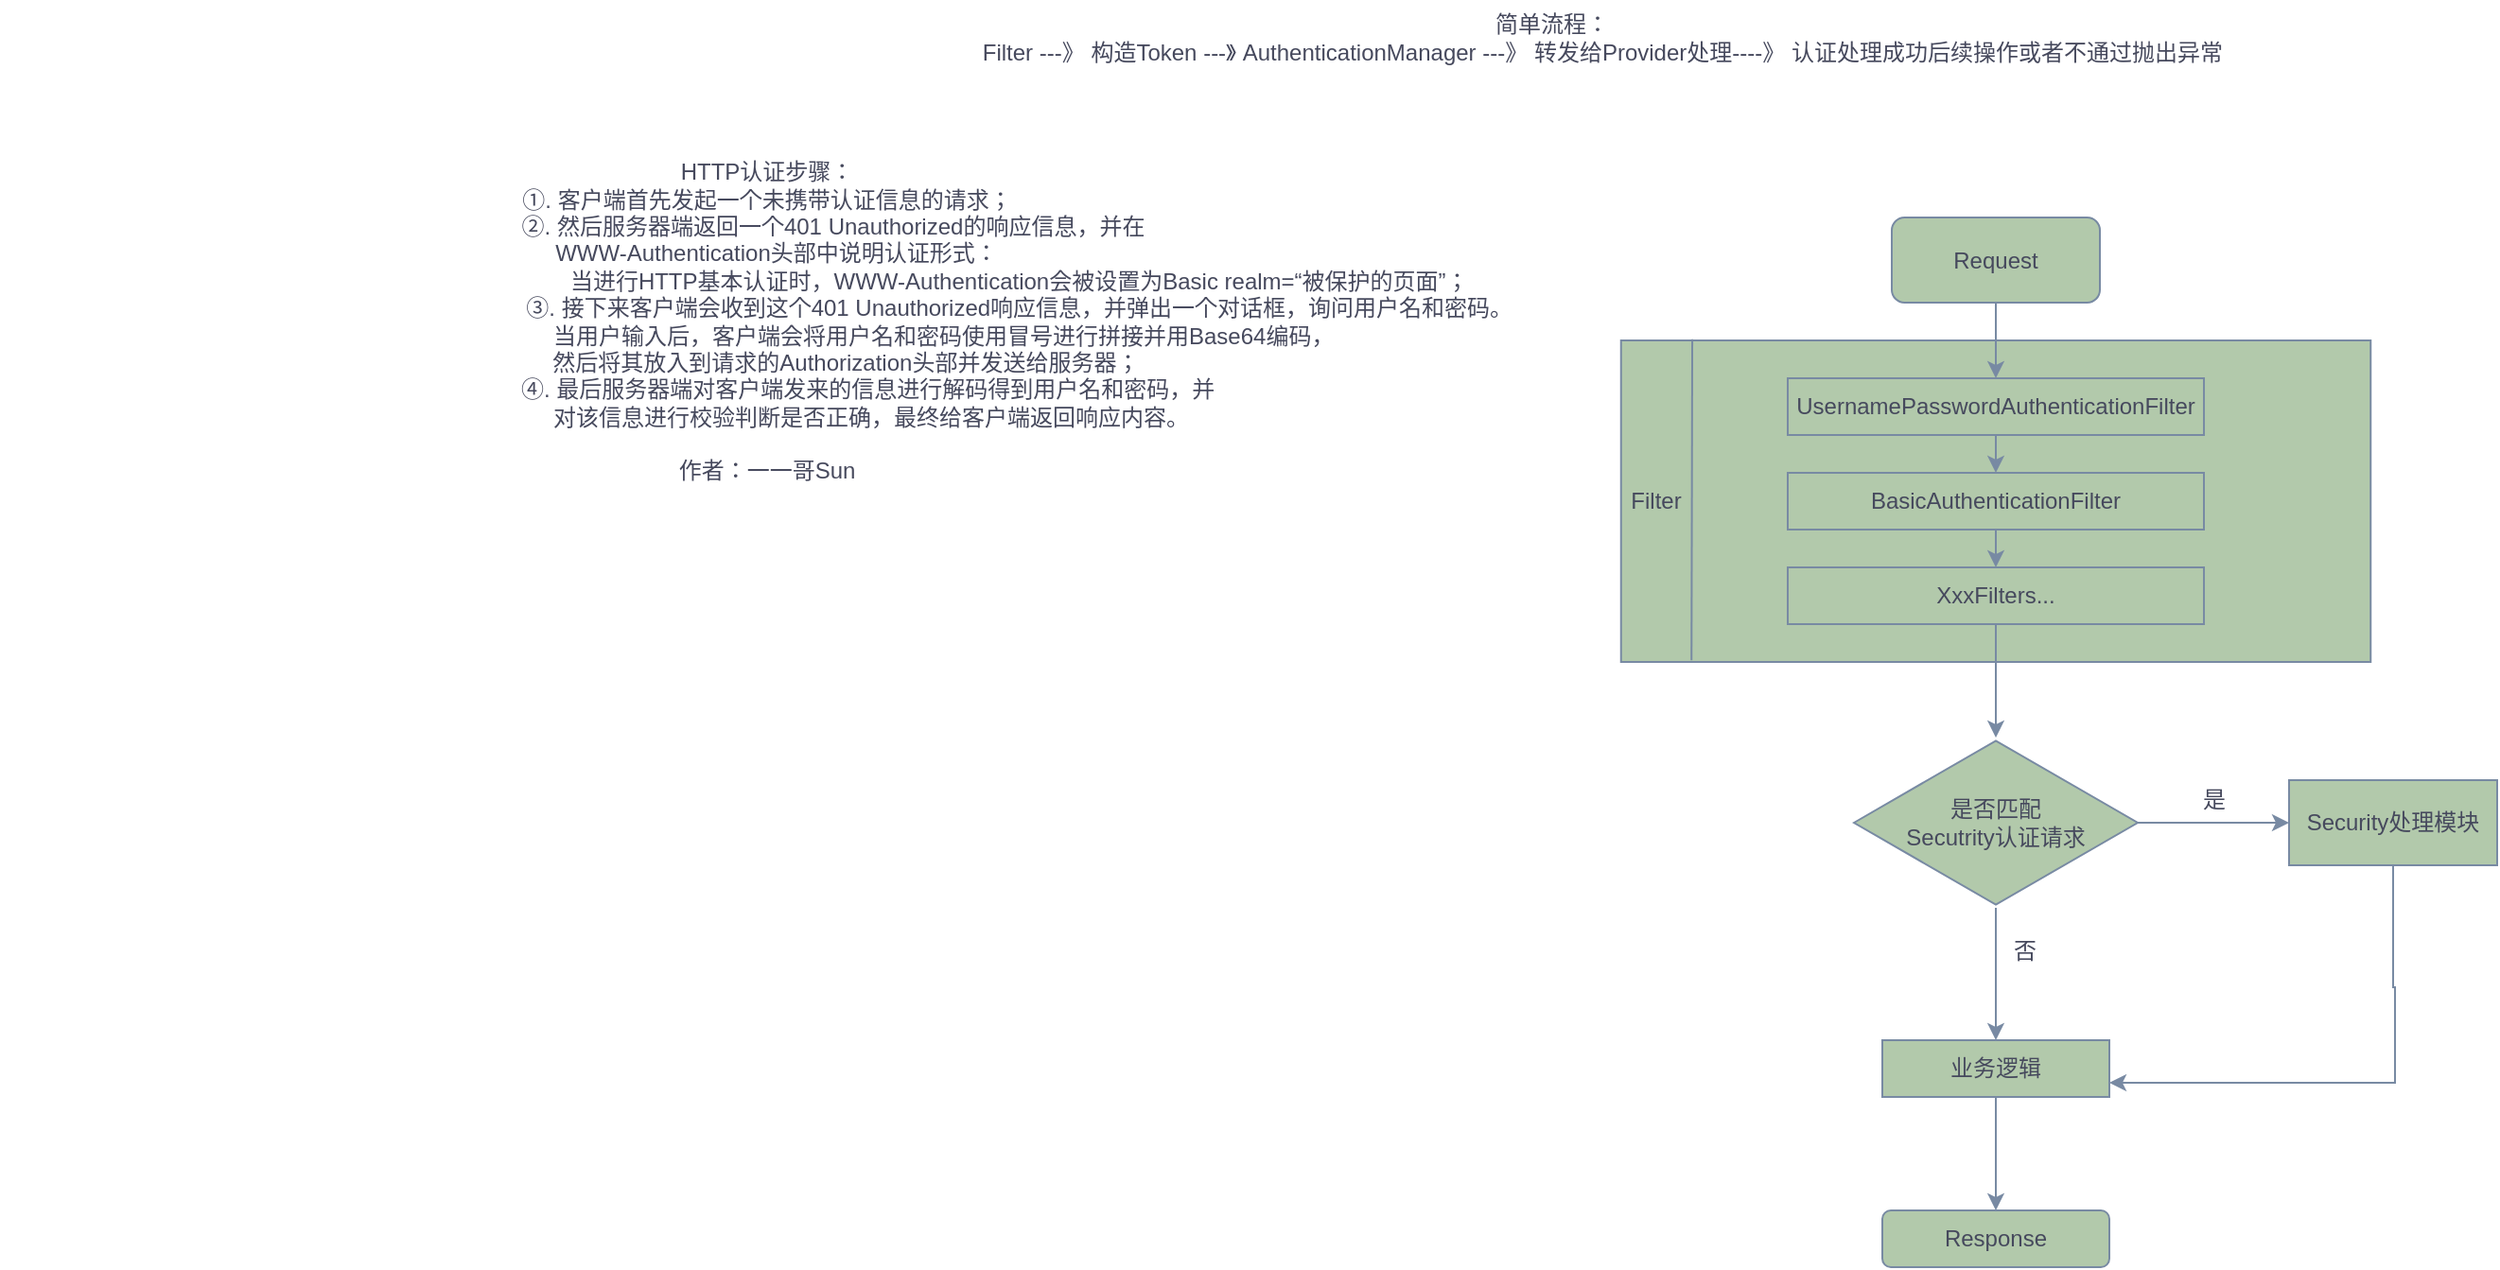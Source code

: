 <mxfile version="26.1.1">
  <diagram name="第 1 页" id="Rfu1U_4qTDlxDLTFrras">
    <mxGraphModel dx="2854" dy="764" grid="1" gridSize="10" guides="1" tooltips="1" connect="1" arrows="1" fold="1" page="1" pageScale="1" pageWidth="1920" pageHeight="1200" math="0" shadow="0">
      <root>
        <mxCell id="0" />
        <mxCell id="1" parent="0" />
        <mxCell id="PEec-xE6orUt91D9rFY2-1" value="Request" style="rounded=1;whiteSpace=wrap;html=1;labelBackgroundColor=none;fillColor=#B2C9AB;strokeColor=#788AA3;fontColor=#46495D;" vertex="1" parent="1">
          <mxGeometry x="790" y="240" width="110" height="45" as="geometry" />
        </mxCell>
        <mxCell id="PEec-xE6orUt91D9rFY2-9" value="" style="rounded=0;whiteSpace=wrap;html=1;labelBackgroundColor=none;fillColor=#B2C9AB;strokeColor=#788AA3;fontColor=#46495D;" vertex="1" parent="1">
          <mxGeometry x="646.88" y="305" width="396.25" height="170" as="geometry" />
        </mxCell>
        <mxCell id="PEec-xE6orUt91D9rFY2-11" value="" style="endArrow=none;html=1;rounded=0;exitX=0.095;exitY=-0.004;exitDx=0;exitDy=0;exitPerimeter=0;entryX=0.094;entryY=0.995;entryDx=0;entryDy=0;entryPerimeter=0;labelBackgroundColor=none;strokeColor=#788AA3;fontColor=default;" edge="1" parent="1" source="PEec-xE6orUt91D9rFY2-9" target="PEec-xE6orUt91D9rFY2-9">
          <mxGeometry width="50" height="50" relative="1" as="geometry">
            <mxPoint x="800" y="315" as="sourcePoint" />
            <mxPoint x="850" y="265" as="targetPoint" />
          </mxGeometry>
        </mxCell>
        <mxCell id="PEec-xE6orUt91D9rFY2-12" value="UsernamePasswordAuthenticationFilter" style="rounded=0;whiteSpace=wrap;html=1;labelBackgroundColor=none;fillColor=#B2C9AB;strokeColor=#788AA3;fontColor=#46495D;" vertex="1" parent="1">
          <mxGeometry x="735.01" y="325" width="220" height="30" as="geometry" />
        </mxCell>
        <mxCell id="PEec-xE6orUt91D9rFY2-13" value="Filter" style="text;html=1;align=center;verticalAlign=middle;resizable=0;points=[];autosize=1;strokeColor=none;fillColor=none;labelBackgroundColor=none;fontColor=#46495D;" vertex="1" parent="1">
          <mxGeometry x="640" y="375" width="50" height="30" as="geometry" />
        </mxCell>
        <mxCell id="PEec-xE6orUt91D9rFY2-14" value="BasicAuthenticationFilter" style="rounded=0;whiteSpace=wrap;html=1;labelBackgroundColor=none;fillColor=#B2C9AB;strokeColor=#788AA3;fontColor=#46495D;" vertex="1" parent="1">
          <mxGeometry x="735" y="375" width="220" height="30" as="geometry" />
        </mxCell>
        <mxCell id="PEec-xE6orUt91D9rFY2-15" value="XxxFilters..." style="rounded=0;whiteSpace=wrap;html=1;labelBackgroundColor=none;fillColor=#B2C9AB;strokeColor=#788AA3;fontColor=#46495D;" vertex="1" parent="1">
          <mxGeometry x="735.01" y="425" width="220" height="30" as="geometry" />
        </mxCell>
        <mxCell id="PEec-xE6orUt91D9rFY2-16" value="" style="endArrow=classic;html=1;rounded=0;exitX=0.5;exitY=1;exitDx=0;exitDy=0;labelBackgroundColor=none;strokeColor=#788AA3;fontColor=default;" edge="1" parent="1" source="PEec-xE6orUt91D9rFY2-1" target="PEec-xE6orUt91D9rFY2-12">
          <mxGeometry width="50" height="50" relative="1" as="geometry">
            <mxPoint x="740" y="495" as="sourcePoint" />
            <mxPoint x="790" y="445" as="targetPoint" />
          </mxGeometry>
        </mxCell>
        <mxCell id="PEec-xE6orUt91D9rFY2-17" value="" style="endArrow=classic;html=1;rounded=0;exitX=0.5;exitY=1;exitDx=0;exitDy=0;entryX=0.5;entryY=0;entryDx=0;entryDy=0;labelBackgroundColor=none;strokeColor=#788AA3;fontColor=default;" edge="1" parent="1" source="PEec-xE6orUt91D9rFY2-12" target="PEec-xE6orUt91D9rFY2-14">
          <mxGeometry width="50" height="50" relative="1" as="geometry">
            <mxPoint x="740" y="495" as="sourcePoint" />
            <mxPoint x="790" y="445" as="targetPoint" />
          </mxGeometry>
        </mxCell>
        <mxCell id="PEec-xE6orUt91D9rFY2-18" value="" style="endArrow=classic;html=1;rounded=0;exitX=0.5;exitY=1;exitDx=0;exitDy=0;labelBackgroundColor=none;strokeColor=#788AA3;fontColor=default;" edge="1" parent="1" source="PEec-xE6orUt91D9rFY2-14" target="PEec-xE6orUt91D9rFY2-15">
          <mxGeometry width="50" height="50" relative="1" as="geometry">
            <mxPoint x="855" y="365" as="sourcePoint" />
            <mxPoint x="855" y="385" as="targetPoint" />
          </mxGeometry>
        </mxCell>
        <mxCell id="PEec-xE6orUt91D9rFY2-20" value="" style="endArrow=classic;html=1;rounded=0;exitX=0.5;exitY=1;exitDx=0;exitDy=0;labelBackgroundColor=none;strokeColor=#788AA3;fontColor=default;" edge="1" parent="1" source="PEec-xE6orUt91D9rFY2-15" target="PEec-xE6orUt91D9rFY2-21">
          <mxGeometry width="50" height="50" relative="1" as="geometry">
            <mxPoint x="740" y="635" as="sourcePoint" />
            <mxPoint x="845" y="505" as="targetPoint" />
          </mxGeometry>
        </mxCell>
        <mxCell id="PEec-xE6orUt91D9rFY2-22" style="edgeStyle=orthogonalEdgeStyle;rounded=0;orthogonalLoop=1;jettySize=auto;html=1;labelBackgroundColor=none;strokeColor=#788AA3;fontColor=default;" edge="1" parent="1" source="PEec-xE6orUt91D9rFY2-21">
          <mxGeometry relative="1" as="geometry">
            <mxPoint x="1000" y="560" as="targetPoint" />
          </mxGeometry>
        </mxCell>
        <mxCell id="PEec-xE6orUt91D9rFY2-23" style="edgeStyle=orthogonalEdgeStyle;rounded=0;orthogonalLoop=1;jettySize=auto;html=1;labelBackgroundColor=none;strokeColor=#788AA3;fontColor=default;" edge="1" parent="1" source="PEec-xE6orUt91D9rFY2-21">
          <mxGeometry relative="1" as="geometry">
            <mxPoint x="845" y="675" as="targetPoint" />
          </mxGeometry>
        </mxCell>
        <mxCell id="PEec-xE6orUt91D9rFY2-21" value="是否匹配&lt;div&gt;Secutrity认证请求&lt;/div&gt;" style="html=1;whiteSpace=wrap;aspect=fixed;shape=isoRectangle;labelBackgroundColor=none;fillColor=#B2C9AB;strokeColor=#788AA3;fontColor=#46495D;" vertex="1" parent="1">
          <mxGeometry x="770" y="515" width="150" height="90" as="geometry" />
        </mxCell>
        <mxCell id="PEec-xE6orUt91D9rFY2-24" value="是" style="text;html=1;align=center;verticalAlign=middle;resizable=0;points=[];autosize=1;strokeColor=none;fillColor=none;labelBackgroundColor=none;fontColor=#46495D;" vertex="1" parent="1">
          <mxGeometry x="940" y="533" width="40" height="30" as="geometry" />
        </mxCell>
        <mxCell id="PEec-xE6orUt91D9rFY2-25" value="否" style="text;html=1;align=center;verticalAlign=middle;resizable=0;points=[];autosize=1;strokeColor=none;fillColor=none;labelBackgroundColor=none;fontColor=#46495D;" vertex="1" parent="1">
          <mxGeometry x="840" y="613" width="40" height="30" as="geometry" />
        </mxCell>
        <mxCell id="PEec-xE6orUt91D9rFY2-34" style="edgeStyle=orthogonalEdgeStyle;rounded=0;orthogonalLoop=1;jettySize=auto;html=1;labelBackgroundColor=none;strokeColor=#788AA3;fontColor=default;" edge="1" parent="1" source="PEec-xE6orUt91D9rFY2-26" target="PEec-xE6orUt91D9rFY2-32">
          <mxGeometry relative="1" as="geometry" />
        </mxCell>
        <mxCell id="PEec-xE6orUt91D9rFY2-26" value="业务逻辑" style="whiteSpace=wrap;html=1;labelBackgroundColor=none;fillColor=#B2C9AB;strokeColor=#788AA3;fontColor=#46495D;" vertex="1" parent="1">
          <mxGeometry x="785" y="675" width="120" height="30" as="geometry" />
        </mxCell>
        <mxCell id="PEec-xE6orUt91D9rFY2-28" style="edgeStyle=orthogonalEdgeStyle;rounded=0;orthogonalLoop=1;jettySize=auto;html=1;exitX=0.5;exitY=1;exitDx=0;exitDy=0;entryX=1;entryY=0.75;entryDx=0;entryDy=0;labelBackgroundColor=none;strokeColor=#788AA3;fontColor=default;" edge="1" parent="1" source="PEec-xE6orUt91D9rFY2-27" target="PEec-xE6orUt91D9rFY2-26">
          <mxGeometry relative="1" as="geometry">
            <mxPoint x="980" y="697.5" as="targetPoint" />
            <mxPoint x="1055.034" y="595" as="sourcePoint" />
            <Array as="points">
              <mxPoint x="1055" y="647" />
              <mxPoint x="1056" y="647" />
              <mxPoint x="1056" y="697" />
            </Array>
          </mxGeometry>
        </mxCell>
        <mxCell id="PEec-xE6orUt91D9rFY2-27" value="Security处理模块" style="whiteSpace=wrap;html=1;labelBackgroundColor=none;fillColor=#B2C9AB;strokeColor=#788AA3;fontColor=#46495D;" vertex="1" parent="1">
          <mxGeometry x="1000" y="537.5" width="110" height="45" as="geometry" />
        </mxCell>
        <mxCell id="PEec-xE6orUt91D9rFY2-32" value="Response" style="rounded=1;whiteSpace=wrap;html=1;labelBackgroundColor=none;fillColor=#B2C9AB;strokeColor=#788AA3;fontColor=#46495D;" vertex="1" parent="1">
          <mxGeometry x="785" y="765" width="120" height="30" as="geometry" />
        </mxCell>
        <mxCell id="PEec-xE6orUt91D9rFY2-35" value="简单流程：&lt;div&gt;&lt;span style=&quot;white-space: pre;&quot;&gt;&#x9;&lt;/span&gt;&lt;span style=&quot;white-space: pre;&quot;&gt;&#x9;&lt;/span&gt;Filter ---》 构造Token ---》 AuthenticationManager ---》 转发给Provider处理----》 认证处理成功后续操作或者不通过抛出异常&lt;br&gt;&lt;/div&gt;" style="text;html=1;align=center;verticalAlign=middle;resizable=0;points=[];autosize=1;strokeColor=none;fillColor=none;fontColor=#46495D;" vertex="1" parent="1">
          <mxGeometry x="240" y="125" width="740" height="40" as="geometry" />
        </mxCell>
        <mxCell id="PEec-xE6orUt91D9rFY2-36" value="HTTP认证步骤：&lt;div&gt;&lt;span style=&quot;background-color: transparent; color: light-dark(rgb(70, 73, 93), rgb(170, 173, 190));&quot;&gt;①. 客户端首先发起一个未携带认证信息的请求；&lt;/span&gt;&lt;/div&gt;&lt;div&gt;&lt;span style=&quot;background-color: transparent; color: light-dark(rgb(70, 73, 93), rgb(170, 173, 190));&quot;&gt;&lt;span style=&quot;white-space: pre;&quot;&gt;&#x9;&lt;/span&gt;&lt;span style=&quot;white-space: pre;&quot;&gt;&#x9;&lt;/span&gt;&amp;nbsp; &amp;nbsp; &amp;nbsp;②. 然后服务器端返回一个401 Unauthorized的响应信息，&lt;/span&gt;&lt;span style=&quot;background-color: transparent; color: light-dark(rgb(70, 73, 93), rgb(170, 173, 190));&quot;&gt;并在&lt;/span&gt;&lt;/div&gt;&lt;div&gt;&lt;span style=&quot;background-color: transparent; color: light-dark(rgb(70, 73, 93), rgb(170, 173, 190));&quot;&gt;&amp;nbsp; &amp;nbsp;WWW-Authentication头部中说明认证形式：&lt;/span&gt;&lt;/div&gt;&lt;div&gt;&lt;span style=&quot;background-color: transparent; color: light-dark(rgb(70, 73, 93), rgb(170, 173, 190));&quot;&gt;&lt;span style=&quot;white-space: pre;&quot;&gt;&#x9;&lt;/span&gt;&lt;span style=&quot;white-space: pre;&quot;&gt;&#x9;&lt;/span&gt;&lt;span style=&quot;white-space: pre;&quot;&gt;&#x9;&lt;/span&gt;&lt;span style=&quot;white-space: pre;&quot;&gt;&#x9;&lt;/span&gt;&lt;span style=&quot;white-space: pre;&quot;&gt;&#x9;&lt;/span&gt;&lt;span style=&quot;white-space: pre;&quot;&gt;&#x9;&lt;/span&gt;&lt;span style=&quot;white-space: pre;&quot;&gt;&#x9;&lt;/span&gt;&lt;span style=&quot;white-space: pre;&quot;&gt;&#x9;&lt;/span&gt;&lt;span style=&quot;white-space: pre;&quot;&gt;&#x9;&lt;/span&gt;&lt;span style=&quot;white-space: pre;&quot;&gt;&#x9;&lt;/span&gt;当进行HTTP基本认证时，&lt;/span&gt;&lt;span style=&quot;background-color: transparent; color: light-dark(rgb(70, 73, 93), rgb(170, 173, 190));&quot;&gt;WWW-Authentication会被设置为Basic realm=“被保护的页面”；&lt;/span&gt;&lt;/div&gt;&lt;div&gt;&lt;span style=&quot;background-color: transparent; color: light-dark(rgb(70, 73, 93), rgb(170, 173, 190));&quot;&gt;&lt;span style=&quot;white-space: pre;&quot;&gt;&#x9;&lt;/span&gt;&lt;span style=&quot;white-space: pre;&quot;&gt;&#x9;&lt;/span&gt;&lt;span style=&quot;white-space: pre;&quot;&gt;&#x9;&lt;/span&gt;&lt;span style=&quot;white-space: pre;&quot;&gt;&#x9;&lt;/span&gt;&lt;span style=&quot;white-space: pre;&quot;&gt;&#x9;&lt;/span&gt;&lt;span style=&quot;white-space: pre;&quot;&gt;&#x9;&lt;/span&gt;&lt;span style=&quot;white-space: pre;&quot;&gt;&#x9;&lt;/span&gt;&lt;span style=&quot;white-space: pre;&quot;&gt;&#x9;&lt;/span&gt;&lt;span style=&quot;white-space: pre;&quot;&gt;&#x9;&lt;/span&gt;&lt;span style=&quot;white-space: pre;&quot;&gt;&#x9;&lt;/span&gt;③. 接下来客户端会收到这个401 Unauthorized响应信息，并弹出一个对话框，询问用户名和密码。&lt;/span&gt;&lt;/div&gt;&lt;div&gt;&lt;span style=&quot;background-color: transparent; color: light-dark(rgb(70, 73, 93), rgb(170, 173, 190));&quot;&gt;&lt;span style=&quot;white-space: pre;&quot;&gt;&#x9;&lt;/span&gt;&lt;span style=&quot;white-space: pre;&quot;&gt;&#x9;&lt;/span&gt;&lt;span style=&quot;white-space: pre;&quot;&gt;&#x9;&lt;/span&gt;&lt;span style=&quot;white-space: pre;&quot;&gt;&#x9;&lt;/span&gt;&lt;span style=&quot;white-space: pre;&quot;&gt;&#x9;&lt;/span&gt;&lt;span style=&quot;white-space: pre;&quot;&gt;&#x9;&lt;/span&gt;&lt;span style=&quot;white-space: pre;&quot;&gt;&#x9;&lt;/span&gt;当用户输入后，客户端会将用户名和密码使用冒号进行拼接并用Base64编码，&lt;/span&gt;&lt;/div&gt;&lt;div&gt;&lt;span style=&quot;background-color: transparent; color: light-dark(rgb(70, 73, 93), rgb(170, 173, 190));&quot;&gt;&lt;span style=&quot;white-space: pre;&quot;&gt;&#x9;&lt;/span&gt;&lt;span style=&quot;white-space: pre;&quot;&gt;&#x9;&lt;/span&gt;&lt;span style=&quot;white-space: pre;&quot;&gt;&#x9;&lt;/span&gt;&amp;nbsp;然后将其放入到请求的Authorization头部并发送给服务器；&lt;/span&gt;&lt;/div&gt;&lt;div&gt;&lt;span style=&quot;background-color: transparent; color: light-dark(rgb(70, 73, 93), rgb(170, 173, 190));&quot;&gt;&lt;span style=&quot;white-space: pre;&quot;&gt;&#x9;&lt;/span&gt;&lt;span style=&quot;white-space: pre;&quot;&gt;&#x9;&lt;/span&gt;&lt;span style=&quot;white-space: pre;&quot;&gt;&#x9;&lt;/span&gt;&lt;span style=&quot;white-space: pre;&quot;&gt;&#x9;&lt;/span&gt;④. 最后服务器端对客户端发来的信息进行解码得到用户名和密码，并&lt;/span&gt;&lt;/div&gt;&lt;div&gt;&lt;span style=&quot;background-color: transparent; color: light-dark(rgb(70, 73, 93), rgb(170, 173, 190));&quot;&gt;&lt;span style=&quot;white-space: pre;&quot;&gt;&#x9;&lt;/span&gt;&lt;span style=&quot;white-space: pre;&quot;&gt;&#x9;&lt;/span&gt;&lt;span style=&quot;white-space: pre;&quot;&gt;&#x9;&lt;/span&gt;&amp;nbsp; &amp;nbsp; &amp;nbsp; &amp;nbsp; &amp;nbsp;对该信息进行校验判断是否正确，最终给客户端返回响应内容。&lt;/span&gt;&lt;div&gt;&lt;br&gt;&lt;div&gt;作者：一一哥Sun&lt;br&gt;&lt;/div&gt;&lt;/div&gt;&lt;/div&gt;" style="text;html=1;align=center;verticalAlign=middle;resizable=0;points=[];autosize=1;strokeColor=none;fillColor=none;fontColor=#46495D;" vertex="1" parent="1">
          <mxGeometry x="-210" y="200" width="810" height="190" as="geometry" />
        </mxCell>
      </root>
    </mxGraphModel>
  </diagram>
</mxfile>
